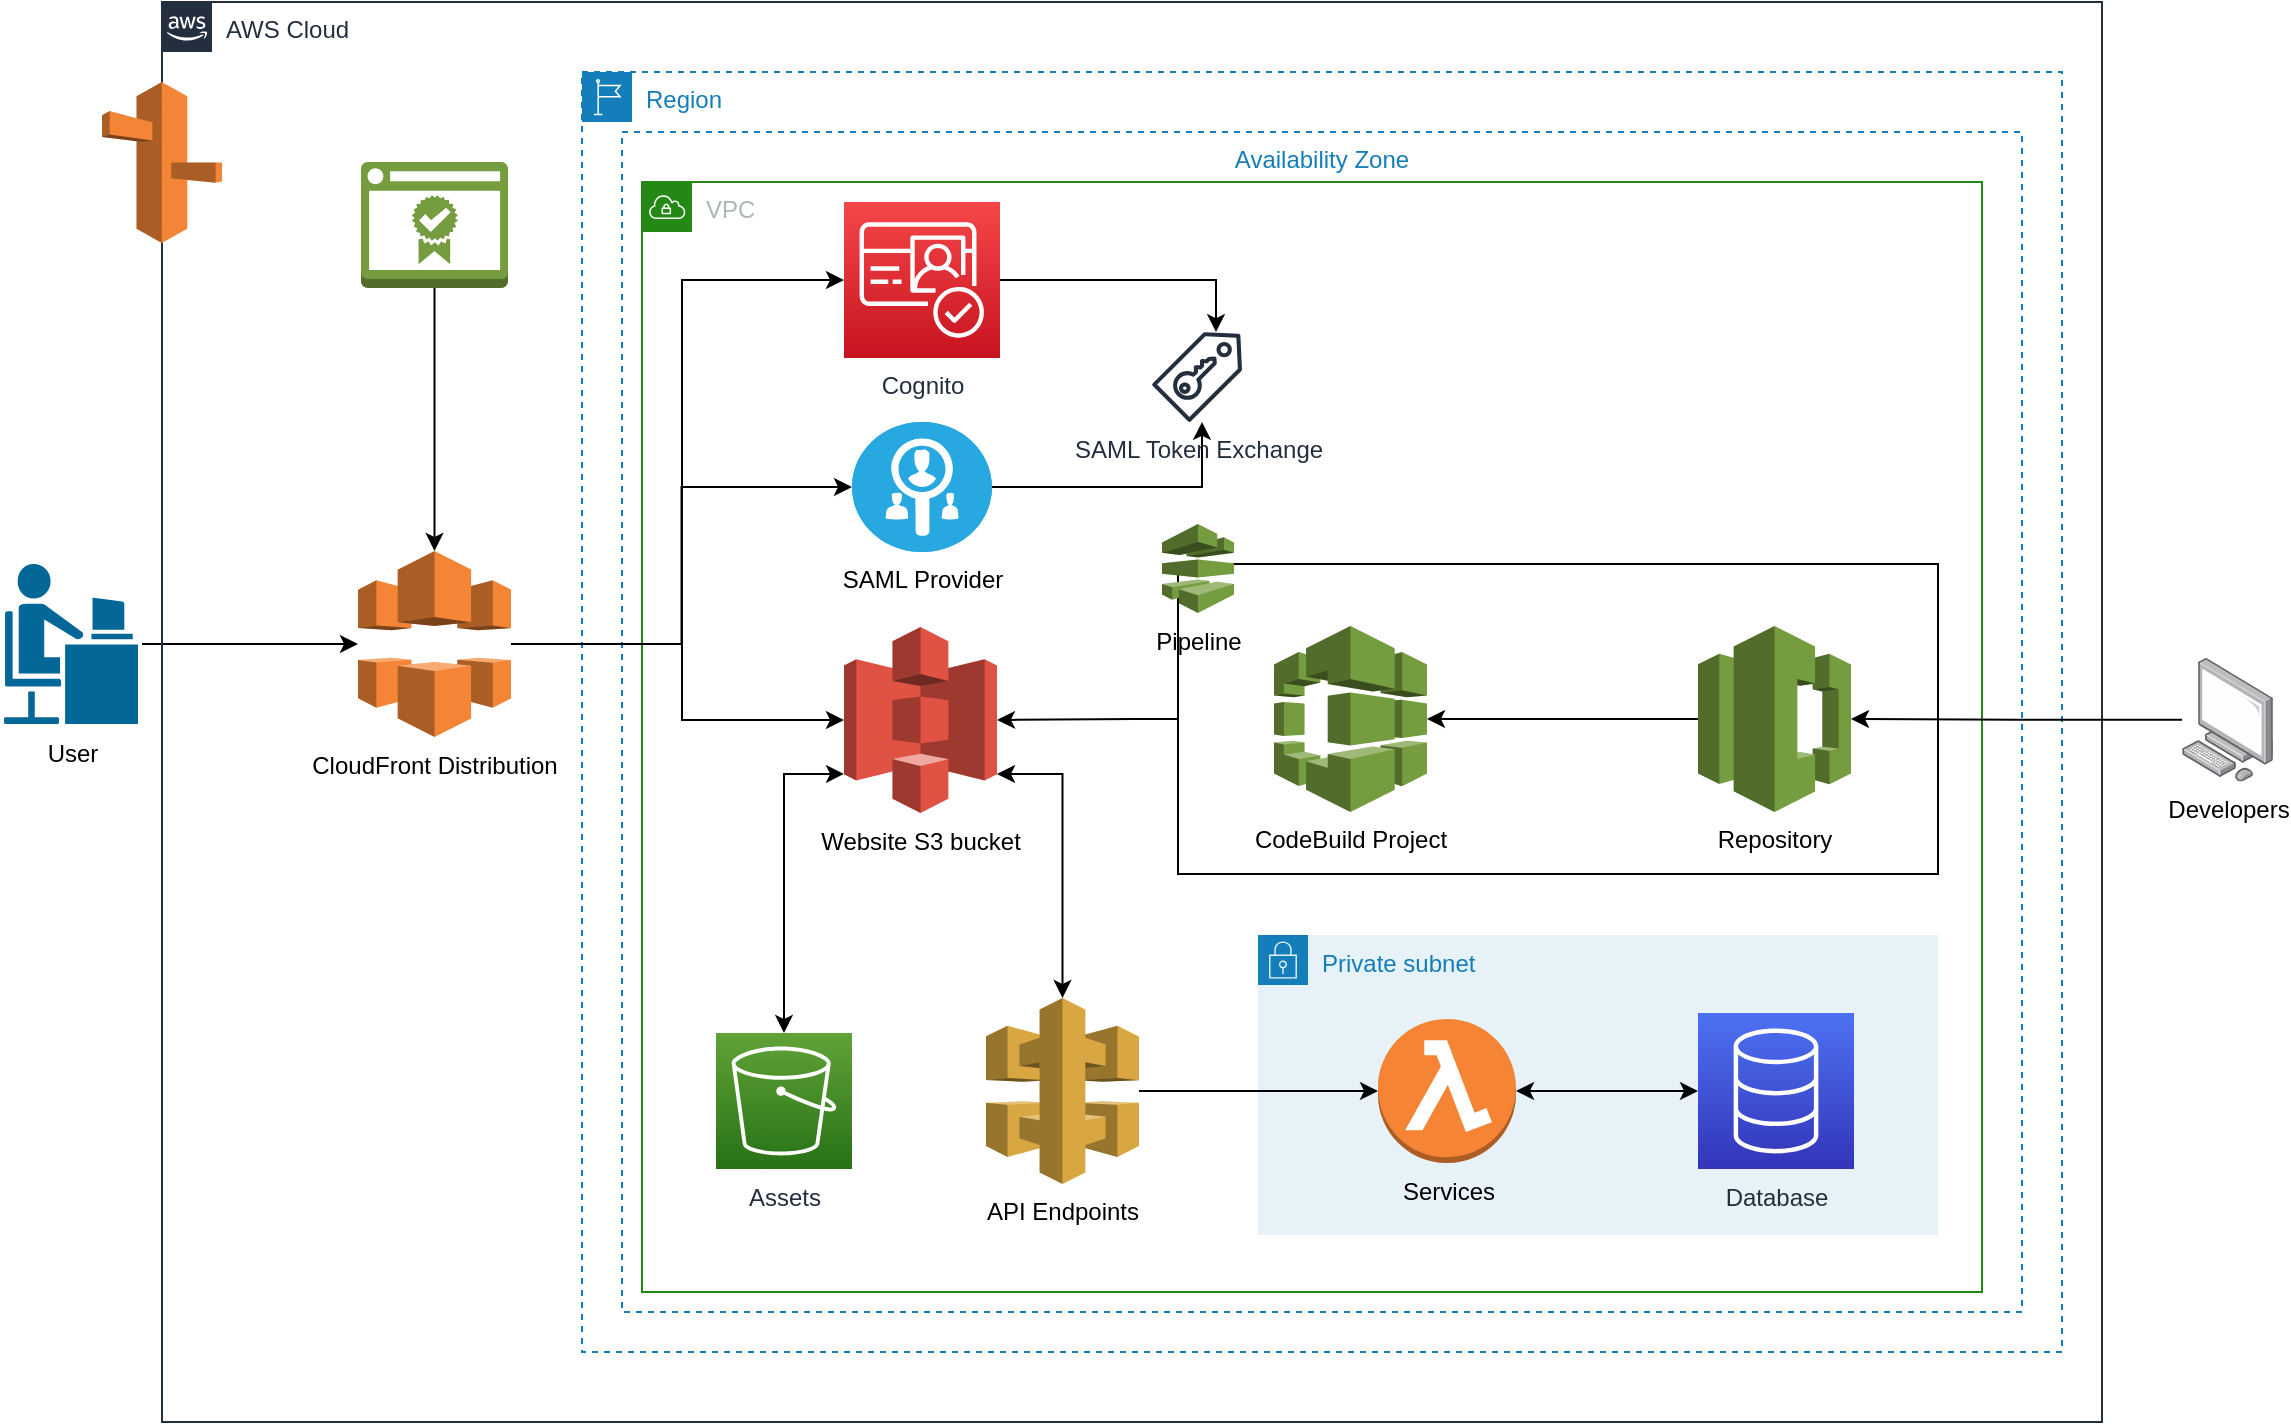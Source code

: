 <mxfile version="21.2.3" type="github">
  <diagram name="Página-1" id="fE384wR1jabPb37ffEca">
    <mxGraphModel dx="1434" dy="764" grid="1" gridSize="10" guides="1" tooltips="1" connect="1" arrows="1" fold="1" page="1" pageScale="1" pageWidth="1169" pageHeight="827" math="0" shadow="0">
      <root>
        <mxCell id="0" />
        <mxCell id="1" parent="0" />
        <mxCell id="GxW3i4fvFmKfIBVBl3X--23" style="edgeStyle=orthogonalEdgeStyle;rounded=0;orthogonalLoop=1;jettySize=auto;html=1;" parent="1" source="GxW3i4fvFmKfIBVBl3X--17" target="GxW3i4fvFmKfIBVBl3X--22" edge="1">
          <mxGeometry relative="1" as="geometry" />
        </mxCell>
        <mxCell id="GxW3i4fvFmKfIBVBl3X--17" value="User" style="shape=mxgraph.cisco.people.androgenous_person;html=1;pointerEvents=1;dashed=0;fillColor=#036897;strokeColor=#ffffff;strokeWidth=2;verticalLabelPosition=bottom;verticalAlign=top;align=center;outlineConnect=0;" parent="1" vertex="1">
          <mxGeometry x="10" y="290" width="69" height="82" as="geometry" />
        </mxCell>
        <mxCell id="GxW3i4fvFmKfIBVBl3X--18" value="AWS Cloud" style="points=[[0,0],[0.25,0],[0.5,0],[0.75,0],[1,0],[1,0.25],[1,0.5],[1,0.75],[1,1],[0.75,1],[0.5,1],[0.25,1],[0,1],[0,0.75],[0,0.5],[0,0.25]];outlineConnect=0;gradientColor=none;html=1;whiteSpace=wrap;fontSize=12;fontStyle=0;container=1;pointerEvents=0;collapsible=0;recursiveResize=0;shape=mxgraph.aws4.group;grIcon=mxgraph.aws4.group_aws_cloud_alt;strokeColor=#232F3E;fillColor=none;verticalAlign=top;align=left;spacingLeft=30;fontColor=#232F3E;dashed=0;" parent="1" vertex="1">
          <mxGeometry x="90" y="10" width="970" height="710" as="geometry" />
        </mxCell>
        <mxCell id="GxW3i4fvFmKfIBVBl3X--20" value="Region" style="points=[[0,0],[0.25,0],[0.5,0],[0.75,0],[1,0],[1,0.25],[1,0.5],[1,0.75],[1,1],[0.75,1],[0.5,1],[0.25,1],[0,1],[0,0.75],[0,0.5],[0,0.25]];outlineConnect=0;gradientColor=none;html=1;whiteSpace=wrap;fontSize=12;fontStyle=0;container=1;pointerEvents=0;collapsible=0;recursiveResize=0;shape=mxgraph.aws4.group;grIcon=mxgraph.aws4.group_region;strokeColor=#147EBA;fillColor=none;verticalAlign=top;align=left;spacingLeft=30;fontColor=#147EBA;dashed=1;" parent="GxW3i4fvFmKfIBVBl3X--18" vertex="1">
          <mxGeometry x="210" y="35" width="740" height="640" as="geometry" />
        </mxCell>
        <mxCell id="GxW3i4fvFmKfIBVBl3X--21" value="Availability Zone" style="fillColor=none;strokeColor=#147EBA;dashed=1;verticalAlign=top;fontStyle=0;fontColor=#147EBA;whiteSpace=wrap;html=1;" parent="GxW3i4fvFmKfIBVBl3X--20" vertex="1">
          <mxGeometry x="20" y="30" width="700" height="590" as="geometry" />
        </mxCell>
        <mxCell id="GxW3i4fvFmKfIBVBl3X--25" value="Website S3 bucket" style="outlineConnect=0;dashed=0;verticalLabelPosition=bottom;verticalAlign=top;align=center;html=1;shape=mxgraph.aws3.s3;fillColor=#E05243;gradientColor=none;" parent="GxW3i4fvFmKfIBVBl3X--20" vertex="1">
          <mxGeometry x="131" y="277.5" width="76.5" height="93" as="geometry" />
        </mxCell>
        <mxCell id="YWNPY7S2GgF7NO56taii-2" style="edgeStyle=orthogonalEdgeStyle;rounded=0;orthogonalLoop=1;jettySize=auto;html=1;entryX=1;entryY=0.79;entryDx=0;entryDy=0;entryPerimeter=0;startArrow=classic;startFill=1;" edge="1" parent="GxW3i4fvFmKfIBVBl3X--20" source="GxW3i4fvFmKfIBVBl3X--24" target="GxW3i4fvFmKfIBVBl3X--25">
          <mxGeometry relative="1" as="geometry" />
        </mxCell>
        <mxCell id="GxW3i4fvFmKfIBVBl3X--24" value="API Endpoints" style="outlineConnect=0;dashed=0;verticalLabelPosition=bottom;verticalAlign=top;align=center;html=1;shape=mxgraph.aws3.api_gateway;fillColor=#D9A741;gradientColor=none;" parent="GxW3i4fvFmKfIBVBl3X--20" vertex="1">
          <mxGeometry x="202" y="463" width="76.5" height="93" as="geometry" />
        </mxCell>
        <mxCell id="GxW3i4fvFmKfIBVBl3X--41" value="VPC" style="points=[[0,0],[0.25,0],[0.5,0],[0.75,0],[1,0],[1,0.25],[1,0.5],[1,0.75],[1,1],[0.75,1],[0.5,1],[0.25,1],[0,1],[0,0.75],[0,0.5],[0,0.25]];outlineConnect=0;gradientColor=none;html=1;whiteSpace=wrap;fontSize=12;fontStyle=0;container=1;pointerEvents=0;collapsible=0;recursiveResize=0;shape=mxgraph.aws4.group;grIcon=mxgraph.aws4.group_vpc;strokeColor=#248814;fillColor=none;verticalAlign=top;align=left;spacingLeft=30;fontColor=#AAB7B8;dashed=0;" parent="GxW3i4fvFmKfIBVBl3X--20" vertex="1">
          <mxGeometry x="30" y="55" width="670" height="555" as="geometry" />
        </mxCell>
        <mxCell id="JycF7Gccy_H-R-XDxZl8-10" style="edgeStyle=orthogonalEdgeStyle;rounded=0;orthogonalLoop=1;jettySize=auto;html=1;" parent="GxW3i4fvFmKfIBVBl3X--20" source="JycF7Gccy_H-R-XDxZl8-1" target="JycF7Gccy_H-R-XDxZl8-3" edge="1">
          <mxGeometry relative="1" as="geometry">
            <Array as="points">
              <mxPoint x="317" y="104" />
            </Array>
          </mxGeometry>
        </mxCell>
        <mxCell id="JycF7Gccy_H-R-XDxZl8-1" value="Cognito" style="sketch=0;points=[[0,0,0],[0.25,0,0],[0.5,0,0],[0.75,0,0],[1,0,0],[0,1,0],[0.25,1,0],[0.5,1,0],[0.75,1,0],[1,1,0],[0,0.25,0],[0,0.5,0],[0,0.75,0],[1,0.25,0],[1,0.5,0],[1,0.75,0]];outlineConnect=0;fontColor=#232F3E;gradientColor=#F54749;gradientDirection=north;fillColor=#C7131F;strokeColor=#ffffff;dashed=0;verticalLabelPosition=bottom;verticalAlign=top;align=center;html=1;fontSize=12;fontStyle=0;aspect=fixed;shape=mxgraph.aws4.resourceIcon;resIcon=mxgraph.aws4.cognito;" parent="GxW3i4fvFmKfIBVBl3X--20" vertex="1">
          <mxGeometry x="131" y="65" width="78" height="78" as="geometry" />
        </mxCell>
        <mxCell id="JycF7Gccy_H-R-XDxZl8-3" value="SAML Token Exchange" style="sketch=0;outlineConnect=0;fontColor=#232F3E;gradientColor=none;fillColor=#232F3D;strokeColor=none;dashed=0;verticalLabelPosition=bottom;verticalAlign=top;align=center;html=1;fontSize=12;fontStyle=0;aspect=fixed;pointerEvents=1;shape=mxgraph.aws4.saml_token;" parent="GxW3i4fvFmKfIBVBl3X--20" vertex="1">
          <mxGeometry x="285" y="130" width="45" height="45" as="geometry" />
        </mxCell>
        <mxCell id="JycF7Gccy_H-R-XDxZl8-6" style="edgeStyle=orthogonalEdgeStyle;rounded=0;orthogonalLoop=1;jettySize=auto;html=1;" parent="GxW3i4fvFmKfIBVBl3X--20" source="JycF7Gccy_H-R-XDxZl8-5" target="JycF7Gccy_H-R-XDxZl8-3" edge="1">
          <mxGeometry relative="1" as="geometry">
            <Array as="points">
              <mxPoint x="310" y="208" />
            </Array>
          </mxGeometry>
        </mxCell>
        <mxCell id="JycF7Gccy_H-R-XDxZl8-5" value="SAML Provider" style="fillColor=#28A8E0;verticalLabelPosition=bottom;sketch=0;html=1;strokeColor=#ffffff;verticalAlign=top;align=center;points=[[0.145,0.145,0],[0.5,0,0],[0.855,0.145,0],[1,0.5,0],[0.855,0.855,0],[0.5,1,0],[0.145,0.855,0],[0,0.5,0]];pointerEvents=1;shape=mxgraph.cisco_safe.compositeIcon;bgIcon=ellipse;resIcon=mxgraph.cisco_safe.capability.identity_authorization_alt;" parent="GxW3i4fvFmKfIBVBl3X--20" vertex="1">
          <mxGeometry x="135" y="175" width="70" height="65" as="geometry" />
        </mxCell>
        <mxCell id="DSv3ga8ul42RQiTblOTX-4" style="edgeStyle=orthogonalEdgeStyle;rounded=0;orthogonalLoop=1;jettySize=auto;html=1;exitX=0;exitY=0.5;exitDx=0;exitDy=0;exitPerimeter=0;" parent="GxW3i4fvFmKfIBVBl3X--20" source="GxW3i4fvFmKfIBVBl3X--31" target="GxW3i4fvFmKfIBVBl3X--25" edge="1">
          <mxGeometry relative="1" as="geometry" />
        </mxCell>
        <mxCell id="DSv3ga8ul42RQiTblOTX-2" value="" style="group" parent="GxW3i4fvFmKfIBVBl3X--20" vertex="1" connectable="0">
          <mxGeometry x="290" y="226" width="388" height="175" as="geometry" />
        </mxCell>
        <mxCell id="DSv3ga8ul42RQiTblOTX-1" value="" style="rounded=0;whiteSpace=wrap;html=1;" parent="DSv3ga8ul42RQiTblOTX-2" vertex="1">
          <mxGeometry x="8" y="20" width="380" height="155" as="geometry" />
        </mxCell>
        <mxCell id="GxW3i4fvFmKfIBVBl3X--31" value="CodeBuild Project" style="outlineConnect=0;dashed=0;verticalLabelPosition=bottom;verticalAlign=top;align=center;html=1;shape=mxgraph.aws3.codebuild;fillColor=#759C3E;gradientColor=none;" parent="DSv3ga8ul42RQiTblOTX-2" vertex="1">
          <mxGeometry x="56" y="51" width="76.5" height="93" as="geometry" />
        </mxCell>
        <mxCell id="YWNPY7S2GgF7NO56taii-1" style="edgeStyle=orthogonalEdgeStyle;rounded=0;orthogonalLoop=1;jettySize=auto;html=1;" edge="1" parent="DSv3ga8ul42RQiTblOTX-2" source="GxW3i4fvFmKfIBVBl3X--35" target="GxW3i4fvFmKfIBVBl3X--31">
          <mxGeometry relative="1" as="geometry" />
        </mxCell>
        <mxCell id="GxW3i4fvFmKfIBVBl3X--35" value="Repository" style="outlineConnect=0;dashed=0;verticalLabelPosition=bottom;verticalAlign=top;align=center;html=1;shape=mxgraph.aws3.codecommit;fillColor=#759C3E;gradientColor=none;" parent="DSv3ga8ul42RQiTblOTX-2" vertex="1">
          <mxGeometry x="268" y="51" width="76.5" height="93" as="geometry" />
        </mxCell>
        <mxCell id="GxW3i4fvFmKfIBVBl3X--33" value="Pipeline" style="outlineConnect=0;dashed=0;verticalLabelPosition=bottom;verticalAlign=top;align=center;html=1;shape=mxgraph.aws3.codepipeline;fillColor=#759C3E;gradientColor=none;" parent="DSv3ga8ul42RQiTblOTX-2" vertex="1">
          <mxGeometry width="36" height="44.5" as="geometry" />
        </mxCell>
        <mxCell id="YWNPY7S2GgF7NO56taii-4" style="edgeStyle=orthogonalEdgeStyle;rounded=0;orthogonalLoop=1;jettySize=auto;html=1;entryX=0;entryY=0.79;entryDx=0;entryDy=0;entryPerimeter=0;startArrow=classic;startFill=1;" edge="1" parent="GxW3i4fvFmKfIBVBl3X--20" source="YWNPY7S2GgF7NO56taii-3" target="GxW3i4fvFmKfIBVBl3X--25">
          <mxGeometry relative="1" as="geometry" />
        </mxCell>
        <mxCell id="YWNPY7S2GgF7NO56taii-3" value="Assets" style="sketch=0;points=[[0,0,0],[0.25,0,0],[0.5,0,0],[0.75,0,0],[1,0,0],[0,1,0],[0.25,1,0],[0.5,1,0],[0.75,1,0],[1,1,0],[0,0.25,0],[0,0.5,0],[0,0.75,0],[1,0.25,0],[1,0.5,0],[1,0.75,0]];outlineConnect=0;fontColor=#232F3E;gradientColor=#60A337;gradientDirection=north;fillColor=#277116;strokeColor=#ffffff;dashed=0;verticalLabelPosition=bottom;verticalAlign=top;align=center;html=1;fontSize=12;fontStyle=0;aspect=fixed;shape=mxgraph.aws4.resourceIcon;resIcon=mxgraph.aws4.s3;" vertex="1" parent="GxW3i4fvFmKfIBVBl3X--20">
          <mxGeometry x="67" y="480.5" width="68" height="68" as="geometry" />
        </mxCell>
        <mxCell id="YWNPY7S2GgF7NO56taii-5" value="Private subnet" style="points=[[0,0],[0.25,0],[0.5,0],[0.75,0],[1,0],[1,0.25],[1,0.5],[1,0.75],[1,1],[0.75,1],[0.5,1],[0.25,1],[0,1],[0,0.75],[0,0.5],[0,0.25]];outlineConnect=0;gradientColor=none;html=1;whiteSpace=wrap;fontSize=12;fontStyle=0;container=1;pointerEvents=0;collapsible=0;recursiveResize=0;shape=mxgraph.aws4.group;grIcon=mxgraph.aws4.group_security_group;grStroke=0;strokeColor=#147EBA;fillColor=#E6F2F8;verticalAlign=top;align=left;spacingLeft=30;fontColor=#147EBA;dashed=0;" vertex="1" parent="GxW3i4fvFmKfIBVBl3X--20">
          <mxGeometry x="338" y="431.5" width="340" height="150" as="geometry" />
        </mxCell>
        <mxCell id="YWNPY7S2GgF7NO56taii-6" style="edgeStyle=orthogonalEdgeStyle;rounded=0;orthogonalLoop=1;jettySize=auto;html=1;startArrow=classic;startFill=1;" edge="1" parent="YWNPY7S2GgF7NO56taii-5" source="GxW3i4fvFmKfIBVBl3X--29" target="GxW3i4fvFmKfIBVBl3X--38">
          <mxGeometry relative="1" as="geometry" />
        </mxCell>
        <mxCell id="GxW3i4fvFmKfIBVBl3X--29" value="Services" style="outlineConnect=0;dashed=0;verticalLabelPosition=bottom;verticalAlign=top;align=center;html=1;shape=mxgraph.aws3.lambda_function;fillColor=#F58534;gradientColor=none;" parent="YWNPY7S2GgF7NO56taii-5" vertex="1">
          <mxGeometry x="60" y="42" width="69" height="72" as="geometry" />
        </mxCell>
        <mxCell id="GxW3i4fvFmKfIBVBl3X--38" value="Database" style="sketch=0;points=[[0,0,0],[0.25,0,0],[0.5,0,0],[0.75,0,0],[1,0,0],[0,1,0],[0.25,1,0],[0.5,1,0],[0.75,1,0],[1,1,0],[0,0.25,0],[0,0.5,0],[0,0.75,0],[1,0.25,0],[1,0.5,0],[1,0.75,0]];outlineConnect=0;fontColor=#232F3E;gradientColor=#4D72F3;gradientDirection=north;fillColor=#3334B9;strokeColor=#ffffff;dashed=0;verticalLabelPosition=bottom;verticalAlign=top;align=center;html=1;fontSize=12;fontStyle=0;aspect=fixed;shape=mxgraph.aws4.resourceIcon;resIcon=mxgraph.aws4.database;" parent="YWNPY7S2GgF7NO56taii-5" vertex="1">
          <mxGeometry x="220" y="39" width="78" height="78" as="geometry" />
        </mxCell>
        <mxCell id="YWNPY7S2GgF7NO56taii-7" style="edgeStyle=orthogonalEdgeStyle;rounded=0;orthogonalLoop=1;jettySize=auto;html=1;" edge="1" parent="GxW3i4fvFmKfIBVBl3X--20" source="GxW3i4fvFmKfIBVBl3X--24" target="GxW3i4fvFmKfIBVBl3X--29">
          <mxGeometry relative="1" as="geometry" />
        </mxCell>
        <mxCell id="GxW3i4fvFmKfIBVBl3X--26" style="edgeStyle=orthogonalEdgeStyle;rounded=0;orthogonalLoop=1;jettySize=auto;html=1;entryX=0;entryY=0.5;entryDx=0;entryDy=0;entryPerimeter=0;" parent="GxW3i4fvFmKfIBVBl3X--18" source="GxW3i4fvFmKfIBVBl3X--22" target="JycF7Gccy_H-R-XDxZl8-1" edge="1">
          <mxGeometry relative="1" as="geometry">
            <Array as="points">
              <mxPoint x="260" y="321" />
              <mxPoint x="260" y="139" />
            </Array>
          </mxGeometry>
        </mxCell>
        <mxCell id="JycF7Gccy_H-R-XDxZl8-8" style="edgeStyle=orthogonalEdgeStyle;rounded=0;orthogonalLoop=1;jettySize=auto;html=1;" parent="GxW3i4fvFmKfIBVBl3X--18" source="GxW3i4fvFmKfIBVBl3X--22" target="JycF7Gccy_H-R-XDxZl8-5" edge="1">
          <mxGeometry relative="1" as="geometry" />
        </mxCell>
        <mxCell id="JycF7Gccy_H-R-XDxZl8-9" style="edgeStyle=orthogonalEdgeStyle;rounded=0;orthogonalLoop=1;jettySize=auto;html=1;" parent="GxW3i4fvFmKfIBVBl3X--18" source="GxW3i4fvFmKfIBVBl3X--22" target="GxW3i4fvFmKfIBVBl3X--25" edge="1">
          <mxGeometry relative="1" as="geometry">
            <Array as="points">
              <mxPoint x="260" y="321" />
              <mxPoint x="260" y="359" />
            </Array>
          </mxGeometry>
        </mxCell>
        <mxCell id="GxW3i4fvFmKfIBVBl3X--22" value="CloudFront Distribution" style="outlineConnect=0;dashed=0;verticalLabelPosition=bottom;verticalAlign=top;align=center;html=1;shape=mxgraph.aws3.cloudfront;fillColor=#F58536;gradientColor=none;" parent="GxW3i4fvFmKfIBVBl3X--18" vertex="1">
          <mxGeometry x="98" y="274.5" width="76.5" height="93" as="geometry" />
        </mxCell>
        <mxCell id="GxW3i4fvFmKfIBVBl3X--45" style="edgeStyle=orthogonalEdgeStyle;rounded=0;orthogonalLoop=1;jettySize=auto;html=1;" parent="GxW3i4fvFmKfIBVBl3X--18" source="GxW3i4fvFmKfIBVBl3X--44" target="GxW3i4fvFmKfIBVBl3X--22" edge="1">
          <mxGeometry relative="1" as="geometry" />
        </mxCell>
        <mxCell id="GxW3i4fvFmKfIBVBl3X--44" value="" style="outlineConnect=0;dashed=0;verticalLabelPosition=bottom;verticalAlign=top;align=center;html=1;shape=mxgraph.aws3.certificate_manager_2;fillColor=#759C3E;gradientColor=none;" parent="GxW3i4fvFmKfIBVBl3X--18" vertex="1">
          <mxGeometry x="99.5" y="80" width="73.5" height="63" as="geometry" />
        </mxCell>
        <mxCell id="DSv3ga8ul42RQiTblOTX-3" style="edgeStyle=orthogonalEdgeStyle;rounded=0;orthogonalLoop=1;jettySize=auto;html=1;entryX=1;entryY=0.5;entryDx=0;entryDy=0;entryPerimeter=0;" parent="1" source="GxW3i4fvFmKfIBVBl3X--19" target="GxW3i4fvFmKfIBVBl3X--35" edge="1">
          <mxGeometry relative="1" as="geometry" />
        </mxCell>
        <mxCell id="GxW3i4fvFmKfIBVBl3X--19" value="Developers" style="image;points=[];aspect=fixed;html=1;align=center;shadow=0;dashed=0;image=img/lib/allied_telesis/computer_and_terminals/Personal_Computer.svg;" parent="1" vertex="1">
          <mxGeometry x="1100" y="338" width="45.6" height="61.8" as="geometry" />
        </mxCell>
        <mxCell id="GxW3i4fvFmKfIBVBl3X--40" value="" style="outlineConnect=0;dashed=0;verticalLabelPosition=bottom;verticalAlign=top;align=center;html=1;shape=mxgraph.aws3.route_53;fillColor=#F58536;gradientColor=none;" parent="1" vertex="1">
          <mxGeometry x="60" y="50" width="60" height="80.5" as="geometry" />
        </mxCell>
      </root>
    </mxGraphModel>
  </diagram>
</mxfile>
